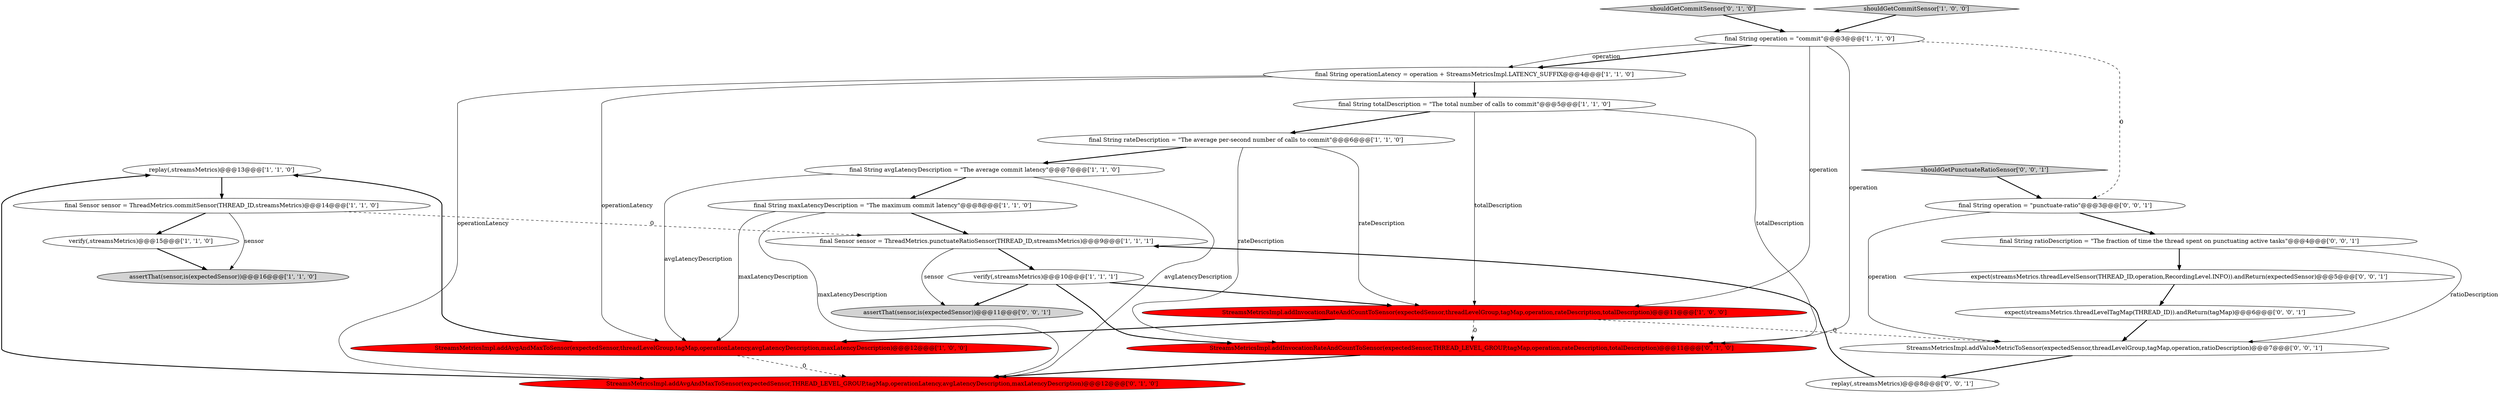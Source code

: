 digraph {
5 [style = filled, label = "replay(,streamsMetrics)@@@13@@@['1', '1', '0']", fillcolor = white, shape = ellipse image = "AAA0AAABBB1BBB"];
7 [style = filled, label = "assertThat(sensor,is(expectedSensor))@@@16@@@['1', '1', '0']", fillcolor = lightgray, shape = ellipse image = "AAA0AAABBB1BBB"];
14 [style = filled, label = "final String avgLatencyDescription = \"The average commit latency\"@@@7@@@['1', '1', '0']", fillcolor = white, shape = ellipse image = "AAA0AAABBB1BBB"];
1 [style = filled, label = "final String rateDescription = \"The average per-second number of calls to commit\"@@@6@@@['1', '1', '0']", fillcolor = white, shape = ellipse image = "AAA0AAABBB1BBB"];
6 [style = filled, label = "verify(,streamsMetrics)@@@10@@@['1', '1', '1']", fillcolor = white, shape = ellipse image = "AAA0AAABBB1BBB"];
2 [style = filled, label = "final String totalDescription = \"The total number of calls to commit\"@@@5@@@['1', '1', '0']", fillcolor = white, shape = ellipse image = "AAA0AAABBB1BBB"];
4 [style = filled, label = "final String maxLatencyDescription = \"The maximum commit latency\"@@@8@@@['1', '1', '0']", fillcolor = white, shape = ellipse image = "AAA0AAABBB1BBB"];
18 [style = filled, label = "replay(,streamsMetrics)@@@8@@@['0', '0', '1']", fillcolor = white, shape = ellipse image = "AAA0AAABBB3BBB"];
21 [style = filled, label = "StreamsMetricsImpl.addValueMetricToSensor(expectedSensor,threadLevelGroup,tagMap,operation,ratioDescription)@@@7@@@['0', '0', '1']", fillcolor = white, shape = ellipse image = "AAA0AAABBB3BBB"];
19 [style = filled, label = "expect(streamsMetrics.threadLevelTagMap(THREAD_ID)).andReturn(tagMap)@@@6@@@['0', '0', '1']", fillcolor = white, shape = ellipse image = "AAA0AAABBB3BBB"];
3 [style = filled, label = "final String operationLatency = operation + StreamsMetricsImpl.LATENCY_SUFFIX@@@4@@@['1', '1', '0']", fillcolor = white, shape = ellipse image = "AAA0AAABBB1BBB"];
16 [style = filled, label = "shouldGetCommitSensor['0', '1', '0']", fillcolor = lightgray, shape = diamond image = "AAA0AAABBB2BBB"];
25 [style = filled, label = "assertThat(sensor,is(expectedSensor))@@@11@@@['0', '0', '1']", fillcolor = lightgray, shape = ellipse image = "AAA0AAABBB3BBB"];
17 [style = filled, label = "StreamsMetricsImpl.addAvgAndMaxToSensor(expectedSensor,THREAD_LEVEL_GROUP,tagMap,operationLatency,avgLatencyDescription,maxLatencyDescription)@@@12@@@['0', '1', '0']", fillcolor = red, shape = ellipse image = "AAA1AAABBB2BBB"];
20 [style = filled, label = "final String ratioDescription = \"The fraction of time the thread spent on punctuating active tasks\"@@@4@@@['0', '0', '1']", fillcolor = white, shape = ellipse image = "AAA0AAABBB3BBB"];
24 [style = filled, label = "shouldGetPunctuateRatioSensor['0', '0', '1']", fillcolor = lightgray, shape = diamond image = "AAA0AAABBB3BBB"];
13 [style = filled, label = "StreamsMetricsImpl.addInvocationRateAndCountToSensor(expectedSensor,threadLevelGroup,tagMap,operation,rateDescription,totalDescription)@@@11@@@['1', '0', '0']", fillcolor = red, shape = ellipse image = "AAA1AAABBB1BBB"];
0 [style = filled, label = "final Sensor sensor = ThreadMetrics.punctuateRatioSensor(THREAD_ID,streamsMetrics)@@@9@@@['1', '1', '1']", fillcolor = white, shape = ellipse image = "AAA0AAABBB1BBB"];
11 [style = filled, label = "StreamsMetricsImpl.addAvgAndMaxToSensor(expectedSensor,threadLevelGroup,tagMap,operationLatency,avgLatencyDescription,maxLatencyDescription)@@@12@@@['1', '0', '0']", fillcolor = red, shape = ellipse image = "AAA1AAABBB1BBB"];
23 [style = filled, label = "expect(streamsMetrics.threadLevelSensor(THREAD_ID,operation,RecordingLevel.INFO)).andReturn(expectedSensor)@@@5@@@['0', '0', '1']", fillcolor = white, shape = ellipse image = "AAA0AAABBB3BBB"];
22 [style = filled, label = "final String operation = \"punctuate-ratio\"@@@3@@@['0', '0', '1']", fillcolor = white, shape = ellipse image = "AAA0AAABBB3BBB"];
12 [style = filled, label = "verify(,streamsMetrics)@@@15@@@['1', '1', '0']", fillcolor = white, shape = ellipse image = "AAA0AAABBB1BBB"];
15 [style = filled, label = "StreamsMetricsImpl.addInvocationRateAndCountToSensor(expectedSensor,THREAD_LEVEL_GROUP,tagMap,operation,rateDescription,totalDescription)@@@11@@@['0', '1', '0']", fillcolor = red, shape = ellipse image = "AAA1AAABBB2BBB"];
8 [style = filled, label = "shouldGetCommitSensor['1', '0', '0']", fillcolor = lightgray, shape = diamond image = "AAA0AAABBB1BBB"];
10 [style = filled, label = "final String operation = \"commit\"@@@3@@@['1', '1', '0']", fillcolor = white, shape = ellipse image = "AAA0AAABBB1BBB"];
9 [style = filled, label = "final Sensor sensor = ThreadMetrics.commitSensor(THREAD_ID,streamsMetrics)@@@14@@@['1', '1', '0']", fillcolor = white, shape = ellipse image = "AAA0AAABBB1BBB"];
14->11 [style = solid, label="avgLatencyDescription"];
8->10 [style = bold, label=""];
17->5 [style = bold, label=""];
22->21 [style = solid, label="operation"];
5->9 [style = bold, label=""];
0->6 [style = bold, label=""];
16->10 [style = bold, label=""];
2->1 [style = bold, label=""];
6->25 [style = bold, label=""];
3->11 [style = solid, label="operationLatency"];
4->11 [style = solid, label="maxLatencyDescription"];
20->21 [style = solid, label="ratioDescription"];
10->3 [style = bold, label=""];
11->17 [style = dashed, label="0"];
9->7 [style = solid, label="sensor"];
10->22 [style = dashed, label="0"];
10->13 [style = solid, label="operation"];
4->17 [style = solid, label="maxLatencyDescription"];
24->22 [style = bold, label=""];
13->11 [style = bold, label=""];
13->15 [style = dashed, label="0"];
12->7 [style = bold, label=""];
21->18 [style = bold, label=""];
6->15 [style = bold, label=""];
14->17 [style = solid, label="avgLatencyDescription"];
4->0 [style = bold, label=""];
11->5 [style = bold, label=""];
3->17 [style = solid, label="operationLatency"];
15->17 [style = bold, label=""];
2->13 [style = solid, label="totalDescription"];
13->21 [style = dashed, label="0"];
20->23 [style = bold, label=""];
3->2 [style = bold, label=""];
22->20 [style = bold, label=""];
6->13 [style = bold, label=""];
23->19 [style = bold, label=""];
9->0 [style = dashed, label="0"];
1->15 [style = solid, label="rateDescription"];
1->14 [style = bold, label=""];
9->12 [style = bold, label=""];
10->15 [style = solid, label="operation"];
1->13 [style = solid, label="rateDescription"];
18->0 [style = bold, label=""];
2->15 [style = solid, label="totalDescription"];
10->3 [style = solid, label="operation"];
0->25 [style = solid, label="sensor"];
14->4 [style = bold, label=""];
19->21 [style = bold, label=""];
}
